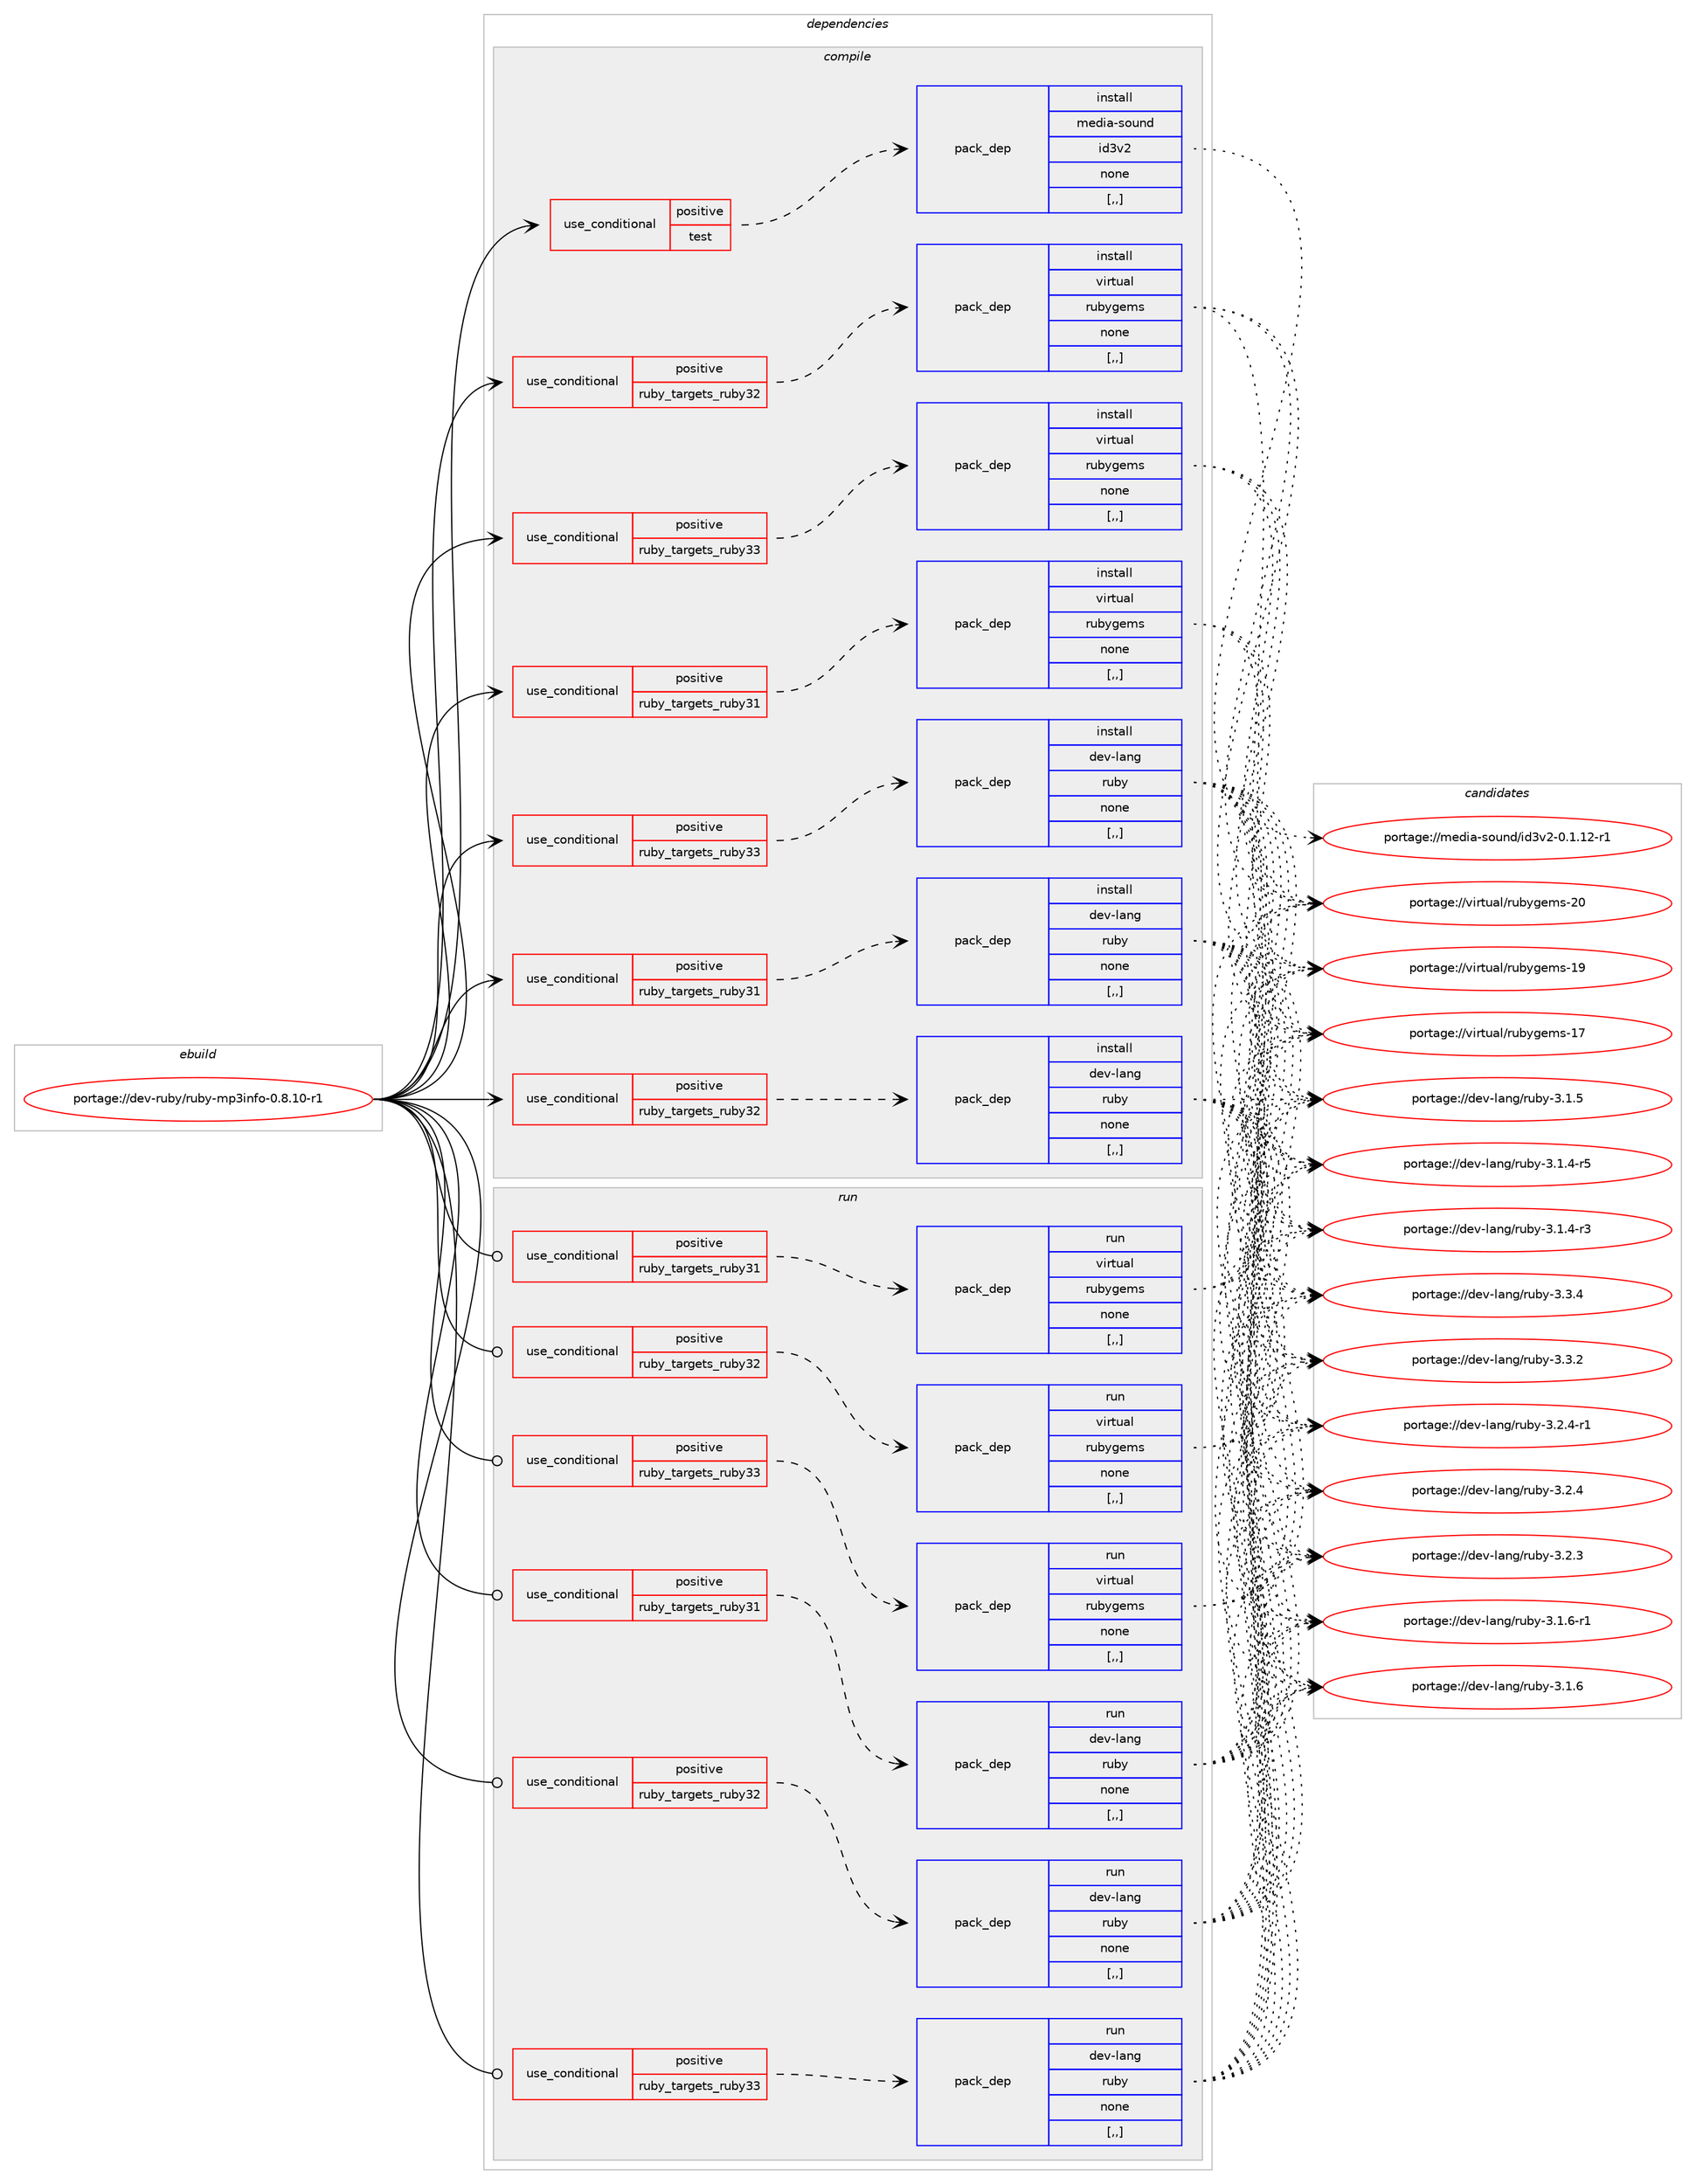 digraph prolog {

# *************
# Graph options
# *************

newrank=true;
concentrate=true;
compound=true;
graph [rankdir=LR,fontname=Helvetica,fontsize=10,ranksep=1.5];#, ranksep=2.5, nodesep=0.2];
edge  [arrowhead=vee];
node  [fontname=Helvetica,fontsize=10];

# **********
# The ebuild
# **********

subgraph cluster_leftcol {
color=gray;
label=<<i>ebuild</i>>;
id [label="portage://dev-ruby/ruby-mp3info-0.8.10-r1", color=red, width=4, href="../dev-ruby/ruby-mp3info-0.8.10-r1.svg"];
}

# ****************
# The dependencies
# ****************

subgraph cluster_midcol {
color=gray;
label=<<i>dependencies</i>>;
subgraph cluster_compile {
fillcolor="#eeeeee";
style=filled;
label=<<i>compile</i>>;
subgraph cond55448 {
dependency200681 [label=<<TABLE BORDER="0" CELLBORDER="1" CELLSPACING="0" CELLPADDING="4"><TR><TD ROWSPAN="3" CELLPADDING="10">use_conditional</TD></TR><TR><TD>positive</TD></TR><TR><TD>ruby_targets_ruby31</TD></TR></TABLE>>, shape=none, color=red];
subgraph pack143832 {
dependency200682 [label=<<TABLE BORDER="0" CELLBORDER="1" CELLSPACING="0" CELLPADDING="4" WIDTH="220"><TR><TD ROWSPAN="6" CELLPADDING="30">pack_dep</TD></TR><TR><TD WIDTH="110">install</TD></TR><TR><TD>dev-lang</TD></TR><TR><TD>ruby</TD></TR><TR><TD>none</TD></TR><TR><TD>[,,]</TD></TR></TABLE>>, shape=none, color=blue];
}
dependency200681:e -> dependency200682:w [weight=20,style="dashed",arrowhead="vee"];
}
id:e -> dependency200681:w [weight=20,style="solid",arrowhead="vee"];
subgraph cond55449 {
dependency200683 [label=<<TABLE BORDER="0" CELLBORDER="1" CELLSPACING="0" CELLPADDING="4"><TR><TD ROWSPAN="3" CELLPADDING="10">use_conditional</TD></TR><TR><TD>positive</TD></TR><TR><TD>ruby_targets_ruby31</TD></TR></TABLE>>, shape=none, color=red];
subgraph pack143833 {
dependency200684 [label=<<TABLE BORDER="0" CELLBORDER="1" CELLSPACING="0" CELLPADDING="4" WIDTH="220"><TR><TD ROWSPAN="6" CELLPADDING="30">pack_dep</TD></TR><TR><TD WIDTH="110">install</TD></TR><TR><TD>virtual</TD></TR><TR><TD>rubygems</TD></TR><TR><TD>none</TD></TR><TR><TD>[,,]</TD></TR></TABLE>>, shape=none, color=blue];
}
dependency200683:e -> dependency200684:w [weight=20,style="dashed",arrowhead="vee"];
}
id:e -> dependency200683:w [weight=20,style="solid",arrowhead="vee"];
subgraph cond55450 {
dependency200685 [label=<<TABLE BORDER="0" CELLBORDER="1" CELLSPACING="0" CELLPADDING="4"><TR><TD ROWSPAN="3" CELLPADDING="10">use_conditional</TD></TR><TR><TD>positive</TD></TR><TR><TD>ruby_targets_ruby32</TD></TR></TABLE>>, shape=none, color=red];
subgraph pack143834 {
dependency200686 [label=<<TABLE BORDER="0" CELLBORDER="1" CELLSPACING="0" CELLPADDING="4" WIDTH="220"><TR><TD ROWSPAN="6" CELLPADDING="30">pack_dep</TD></TR><TR><TD WIDTH="110">install</TD></TR><TR><TD>dev-lang</TD></TR><TR><TD>ruby</TD></TR><TR><TD>none</TD></TR><TR><TD>[,,]</TD></TR></TABLE>>, shape=none, color=blue];
}
dependency200685:e -> dependency200686:w [weight=20,style="dashed",arrowhead="vee"];
}
id:e -> dependency200685:w [weight=20,style="solid",arrowhead="vee"];
subgraph cond55451 {
dependency200687 [label=<<TABLE BORDER="0" CELLBORDER="1" CELLSPACING="0" CELLPADDING="4"><TR><TD ROWSPAN="3" CELLPADDING="10">use_conditional</TD></TR><TR><TD>positive</TD></TR><TR><TD>ruby_targets_ruby32</TD></TR></TABLE>>, shape=none, color=red];
subgraph pack143835 {
dependency200688 [label=<<TABLE BORDER="0" CELLBORDER="1" CELLSPACING="0" CELLPADDING="4" WIDTH="220"><TR><TD ROWSPAN="6" CELLPADDING="30">pack_dep</TD></TR><TR><TD WIDTH="110">install</TD></TR><TR><TD>virtual</TD></TR><TR><TD>rubygems</TD></TR><TR><TD>none</TD></TR><TR><TD>[,,]</TD></TR></TABLE>>, shape=none, color=blue];
}
dependency200687:e -> dependency200688:w [weight=20,style="dashed",arrowhead="vee"];
}
id:e -> dependency200687:w [weight=20,style="solid",arrowhead="vee"];
subgraph cond55452 {
dependency200689 [label=<<TABLE BORDER="0" CELLBORDER="1" CELLSPACING="0" CELLPADDING="4"><TR><TD ROWSPAN="3" CELLPADDING="10">use_conditional</TD></TR><TR><TD>positive</TD></TR><TR><TD>ruby_targets_ruby33</TD></TR></TABLE>>, shape=none, color=red];
subgraph pack143836 {
dependency200690 [label=<<TABLE BORDER="0" CELLBORDER="1" CELLSPACING="0" CELLPADDING="4" WIDTH="220"><TR><TD ROWSPAN="6" CELLPADDING="30">pack_dep</TD></TR><TR><TD WIDTH="110">install</TD></TR><TR><TD>dev-lang</TD></TR><TR><TD>ruby</TD></TR><TR><TD>none</TD></TR><TR><TD>[,,]</TD></TR></TABLE>>, shape=none, color=blue];
}
dependency200689:e -> dependency200690:w [weight=20,style="dashed",arrowhead="vee"];
}
id:e -> dependency200689:w [weight=20,style="solid",arrowhead="vee"];
subgraph cond55453 {
dependency200691 [label=<<TABLE BORDER="0" CELLBORDER="1" CELLSPACING="0" CELLPADDING="4"><TR><TD ROWSPAN="3" CELLPADDING="10">use_conditional</TD></TR><TR><TD>positive</TD></TR><TR><TD>ruby_targets_ruby33</TD></TR></TABLE>>, shape=none, color=red];
subgraph pack143837 {
dependency200692 [label=<<TABLE BORDER="0" CELLBORDER="1" CELLSPACING="0" CELLPADDING="4" WIDTH="220"><TR><TD ROWSPAN="6" CELLPADDING="30">pack_dep</TD></TR><TR><TD WIDTH="110">install</TD></TR><TR><TD>virtual</TD></TR><TR><TD>rubygems</TD></TR><TR><TD>none</TD></TR><TR><TD>[,,]</TD></TR></TABLE>>, shape=none, color=blue];
}
dependency200691:e -> dependency200692:w [weight=20,style="dashed",arrowhead="vee"];
}
id:e -> dependency200691:w [weight=20,style="solid",arrowhead="vee"];
subgraph cond55454 {
dependency200693 [label=<<TABLE BORDER="0" CELLBORDER="1" CELLSPACING="0" CELLPADDING="4"><TR><TD ROWSPAN="3" CELLPADDING="10">use_conditional</TD></TR><TR><TD>positive</TD></TR><TR><TD>test</TD></TR></TABLE>>, shape=none, color=red];
subgraph pack143838 {
dependency200694 [label=<<TABLE BORDER="0" CELLBORDER="1" CELLSPACING="0" CELLPADDING="4" WIDTH="220"><TR><TD ROWSPAN="6" CELLPADDING="30">pack_dep</TD></TR><TR><TD WIDTH="110">install</TD></TR><TR><TD>media-sound</TD></TR><TR><TD>id3v2</TD></TR><TR><TD>none</TD></TR><TR><TD>[,,]</TD></TR></TABLE>>, shape=none, color=blue];
}
dependency200693:e -> dependency200694:w [weight=20,style="dashed",arrowhead="vee"];
}
id:e -> dependency200693:w [weight=20,style="solid",arrowhead="vee"];
}
subgraph cluster_compileandrun {
fillcolor="#eeeeee";
style=filled;
label=<<i>compile and run</i>>;
}
subgraph cluster_run {
fillcolor="#eeeeee";
style=filled;
label=<<i>run</i>>;
subgraph cond55455 {
dependency200695 [label=<<TABLE BORDER="0" CELLBORDER="1" CELLSPACING="0" CELLPADDING="4"><TR><TD ROWSPAN="3" CELLPADDING="10">use_conditional</TD></TR><TR><TD>positive</TD></TR><TR><TD>ruby_targets_ruby31</TD></TR></TABLE>>, shape=none, color=red];
subgraph pack143839 {
dependency200696 [label=<<TABLE BORDER="0" CELLBORDER="1" CELLSPACING="0" CELLPADDING="4" WIDTH="220"><TR><TD ROWSPAN="6" CELLPADDING="30">pack_dep</TD></TR><TR><TD WIDTH="110">run</TD></TR><TR><TD>dev-lang</TD></TR><TR><TD>ruby</TD></TR><TR><TD>none</TD></TR><TR><TD>[,,]</TD></TR></TABLE>>, shape=none, color=blue];
}
dependency200695:e -> dependency200696:w [weight=20,style="dashed",arrowhead="vee"];
}
id:e -> dependency200695:w [weight=20,style="solid",arrowhead="odot"];
subgraph cond55456 {
dependency200697 [label=<<TABLE BORDER="0" CELLBORDER="1" CELLSPACING="0" CELLPADDING="4"><TR><TD ROWSPAN="3" CELLPADDING="10">use_conditional</TD></TR><TR><TD>positive</TD></TR><TR><TD>ruby_targets_ruby31</TD></TR></TABLE>>, shape=none, color=red];
subgraph pack143840 {
dependency200698 [label=<<TABLE BORDER="0" CELLBORDER="1" CELLSPACING="0" CELLPADDING="4" WIDTH="220"><TR><TD ROWSPAN="6" CELLPADDING="30">pack_dep</TD></TR><TR><TD WIDTH="110">run</TD></TR><TR><TD>virtual</TD></TR><TR><TD>rubygems</TD></TR><TR><TD>none</TD></TR><TR><TD>[,,]</TD></TR></TABLE>>, shape=none, color=blue];
}
dependency200697:e -> dependency200698:w [weight=20,style="dashed",arrowhead="vee"];
}
id:e -> dependency200697:w [weight=20,style="solid",arrowhead="odot"];
subgraph cond55457 {
dependency200699 [label=<<TABLE BORDER="0" CELLBORDER="1" CELLSPACING="0" CELLPADDING="4"><TR><TD ROWSPAN="3" CELLPADDING="10">use_conditional</TD></TR><TR><TD>positive</TD></TR><TR><TD>ruby_targets_ruby32</TD></TR></TABLE>>, shape=none, color=red];
subgraph pack143841 {
dependency200700 [label=<<TABLE BORDER="0" CELLBORDER="1" CELLSPACING="0" CELLPADDING="4" WIDTH="220"><TR><TD ROWSPAN="6" CELLPADDING="30">pack_dep</TD></TR><TR><TD WIDTH="110">run</TD></TR><TR><TD>dev-lang</TD></TR><TR><TD>ruby</TD></TR><TR><TD>none</TD></TR><TR><TD>[,,]</TD></TR></TABLE>>, shape=none, color=blue];
}
dependency200699:e -> dependency200700:w [weight=20,style="dashed",arrowhead="vee"];
}
id:e -> dependency200699:w [weight=20,style="solid",arrowhead="odot"];
subgraph cond55458 {
dependency200701 [label=<<TABLE BORDER="0" CELLBORDER="1" CELLSPACING="0" CELLPADDING="4"><TR><TD ROWSPAN="3" CELLPADDING="10">use_conditional</TD></TR><TR><TD>positive</TD></TR><TR><TD>ruby_targets_ruby32</TD></TR></TABLE>>, shape=none, color=red];
subgraph pack143842 {
dependency200702 [label=<<TABLE BORDER="0" CELLBORDER="1" CELLSPACING="0" CELLPADDING="4" WIDTH="220"><TR><TD ROWSPAN="6" CELLPADDING="30">pack_dep</TD></TR><TR><TD WIDTH="110">run</TD></TR><TR><TD>virtual</TD></TR><TR><TD>rubygems</TD></TR><TR><TD>none</TD></TR><TR><TD>[,,]</TD></TR></TABLE>>, shape=none, color=blue];
}
dependency200701:e -> dependency200702:w [weight=20,style="dashed",arrowhead="vee"];
}
id:e -> dependency200701:w [weight=20,style="solid",arrowhead="odot"];
subgraph cond55459 {
dependency200703 [label=<<TABLE BORDER="0" CELLBORDER="1" CELLSPACING="0" CELLPADDING="4"><TR><TD ROWSPAN="3" CELLPADDING="10">use_conditional</TD></TR><TR><TD>positive</TD></TR><TR><TD>ruby_targets_ruby33</TD></TR></TABLE>>, shape=none, color=red];
subgraph pack143843 {
dependency200704 [label=<<TABLE BORDER="0" CELLBORDER="1" CELLSPACING="0" CELLPADDING="4" WIDTH="220"><TR><TD ROWSPAN="6" CELLPADDING="30">pack_dep</TD></TR><TR><TD WIDTH="110">run</TD></TR><TR><TD>dev-lang</TD></TR><TR><TD>ruby</TD></TR><TR><TD>none</TD></TR><TR><TD>[,,]</TD></TR></TABLE>>, shape=none, color=blue];
}
dependency200703:e -> dependency200704:w [weight=20,style="dashed",arrowhead="vee"];
}
id:e -> dependency200703:w [weight=20,style="solid",arrowhead="odot"];
subgraph cond55460 {
dependency200705 [label=<<TABLE BORDER="0" CELLBORDER="1" CELLSPACING="0" CELLPADDING="4"><TR><TD ROWSPAN="3" CELLPADDING="10">use_conditional</TD></TR><TR><TD>positive</TD></TR><TR><TD>ruby_targets_ruby33</TD></TR></TABLE>>, shape=none, color=red];
subgraph pack143844 {
dependency200706 [label=<<TABLE BORDER="0" CELLBORDER="1" CELLSPACING="0" CELLPADDING="4" WIDTH="220"><TR><TD ROWSPAN="6" CELLPADDING="30">pack_dep</TD></TR><TR><TD WIDTH="110">run</TD></TR><TR><TD>virtual</TD></TR><TR><TD>rubygems</TD></TR><TR><TD>none</TD></TR><TR><TD>[,,]</TD></TR></TABLE>>, shape=none, color=blue];
}
dependency200705:e -> dependency200706:w [weight=20,style="dashed",arrowhead="vee"];
}
id:e -> dependency200705:w [weight=20,style="solid",arrowhead="odot"];
}
}

# **************
# The candidates
# **************

subgraph cluster_choices {
rank=same;
color=gray;
label=<<i>candidates</i>>;

subgraph choice143832 {
color=black;
nodesep=1;
choice10010111845108971101034711411798121455146514652 [label="portage://dev-lang/ruby-3.3.4", color=red, width=4,href="../dev-lang/ruby-3.3.4.svg"];
choice10010111845108971101034711411798121455146514650 [label="portage://dev-lang/ruby-3.3.2", color=red, width=4,href="../dev-lang/ruby-3.3.2.svg"];
choice100101118451089711010347114117981214551465046524511449 [label="portage://dev-lang/ruby-3.2.4-r1", color=red, width=4,href="../dev-lang/ruby-3.2.4-r1.svg"];
choice10010111845108971101034711411798121455146504652 [label="portage://dev-lang/ruby-3.2.4", color=red, width=4,href="../dev-lang/ruby-3.2.4.svg"];
choice10010111845108971101034711411798121455146504651 [label="portage://dev-lang/ruby-3.2.3", color=red, width=4,href="../dev-lang/ruby-3.2.3.svg"];
choice100101118451089711010347114117981214551464946544511449 [label="portage://dev-lang/ruby-3.1.6-r1", color=red, width=4,href="../dev-lang/ruby-3.1.6-r1.svg"];
choice10010111845108971101034711411798121455146494654 [label="portage://dev-lang/ruby-3.1.6", color=red, width=4,href="../dev-lang/ruby-3.1.6.svg"];
choice10010111845108971101034711411798121455146494653 [label="portage://dev-lang/ruby-3.1.5", color=red, width=4,href="../dev-lang/ruby-3.1.5.svg"];
choice100101118451089711010347114117981214551464946524511453 [label="portage://dev-lang/ruby-3.1.4-r5", color=red, width=4,href="../dev-lang/ruby-3.1.4-r5.svg"];
choice100101118451089711010347114117981214551464946524511451 [label="portage://dev-lang/ruby-3.1.4-r3", color=red, width=4,href="../dev-lang/ruby-3.1.4-r3.svg"];
dependency200682:e -> choice10010111845108971101034711411798121455146514652:w [style=dotted,weight="100"];
dependency200682:e -> choice10010111845108971101034711411798121455146514650:w [style=dotted,weight="100"];
dependency200682:e -> choice100101118451089711010347114117981214551465046524511449:w [style=dotted,weight="100"];
dependency200682:e -> choice10010111845108971101034711411798121455146504652:w [style=dotted,weight="100"];
dependency200682:e -> choice10010111845108971101034711411798121455146504651:w [style=dotted,weight="100"];
dependency200682:e -> choice100101118451089711010347114117981214551464946544511449:w [style=dotted,weight="100"];
dependency200682:e -> choice10010111845108971101034711411798121455146494654:w [style=dotted,weight="100"];
dependency200682:e -> choice10010111845108971101034711411798121455146494653:w [style=dotted,weight="100"];
dependency200682:e -> choice100101118451089711010347114117981214551464946524511453:w [style=dotted,weight="100"];
dependency200682:e -> choice100101118451089711010347114117981214551464946524511451:w [style=dotted,weight="100"];
}
subgraph choice143833 {
color=black;
nodesep=1;
choice118105114116117971084711411798121103101109115455048 [label="portage://virtual/rubygems-20", color=red, width=4,href="../virtual/rubygems-20.svg"];
choice118105114116117971084711411798121103101109115454957 [label="portage://virtual/rubygems-19", color=red, width=4,href="../virtual/rubygems-19.svg"];
choice118105114116117971084711411798121103101109115454955 [label="portage://virtual/rubygems-17", color=red, width=4,href="../virtual/rubygems-17.svg"];
dependency200684:e -> choice118105114116117971084711411798121103101109115455048:w [style=dotted,weight="100"];
dependency200684:e -> choice118105114116117971084711411798121103101109115454957:w [style=dotted,weight="100"];
dependency200684:e -> choice118105114116117971084711411798121103101109115454955:w [style=dotted,weight="100"];
}
subgraph choice143834 {
color=black;
nodesep=1;
choice10010111845108971101034711411798121455146514652 [label="portage://dev-lang/ruby-3.3.4", color=red, width=4,href="../dev-lang/ruby-3.3.4.svg"];
choice10010111845108971101034711411798121455146514650 [label="portage://dev-lang/ruby-3.3.2", color=red, width=4,href="../dev-lang/ruby-3.3.2.svg"];
choice100101118451089711010347114117981214551465046524511449 [label="portage://dev-lang/ruby-3.2.4-r1", color=red, width=4,href="../dev-lang/ruby-3.2.4-r1.svg"];
choice10010111845108971101034711411798121455146504652 [label="portage://dev-lang/ruby-3.2.4", color=red, width=4,href="../dev-lang/ruby-3.2.4.svg"];
choice10010111845108971101034711411798121455146504651 [label="portage://dev-lang/ruby-3.2.3", color=red, width=4,href="../dev-lang/ruby-3.2.3.svg"];
choice100101118451089711010347114117981214551464946544511449 [label="portage://dev-lang/ruby-3.1.6-r1", color=red, width=4,href="../dev-lang/ruby-3.1.6-r1.svg"];
choice10010111845108971101034711411798121455146494654 [label="portage://dev-lang/ruby-3.1.6", color=red, width=4,href="../dev-lang/ruby-3.1.6.svg"];
choice10010111845108971101034711411798121455146494653 [label="portage://dev-lang/ruby-3.1.5", color=red, width=4,href="../dev-lang/ruby-3.1.5.svg"];
choice100101118451089711010347114117981214551464946524511453 [label="portage://dev-lang/ruby-3.1.4-r5", color=red, width=4,href="../dev-lang/ruby-3.1.4-r5.svg"];
choice100101118451089711010347114117981214551464946524511451 [label="portage://dev-lang/ruby-3.1.4-r3", color=red, width=4,href="../dev-lang/ruby-3.1.4-r3.svg"];
dependency200686:e -> choice10010111845108971101034711411798121455146514652:w [style=dotted,weight="100"];
dependency200686:e -> choice10010111845108971101034711411798121455146514650:w [style=dotted,weight="100"];
dependency200686:e -> choice100101118451089711010347114117981214551465046524511449:w [style=dotted,weight="100"];
dependency200686:e -> choice10010111845108971101034711411798121455146504652:w [style=dotted,weight="100"];
dependency200686:e -> choice10010111845108971101034711411798121455146504651:w [style=dotted,weight="100"];
dependency200686:e -> choice100101118451089711010347114117981214551464946544511449:w [style=dotted,weight="100"];
dependency200686:e -> choice10010111845108971101034711411798121455146494654:w [style=dotted,weight="100"];
dependency200686:e -> choice10010111845108971101034711411798121455146494653:w [style=dotted,weight="100"];
dependency200686:e -> choice100101118451089711010347114117981214551464946524511453:w [style=dotted,weight="100"];
dependency200686:e -> choice100101118451089711010347114117981214551464946524511451:w [style=dotted,weight="100"];
}
subgraph choice143835 {
color=black;
nodesep=1;
choice118105114116117971084711411798121103101109115455048 [label="portage://virtual/rubygems-20", color=red, width=4,href="../virtual/rubygems-20.svg"];
choice118105114116117971084711411798121103101109115454957 [label="portage://virtual/rubygems-19", color=red, width=4,href="../virtual/rubygems-19.svg"];
choice118105114116117971084711411798121103101109115454955 [label="portage://virtual/rubygems-17", color=red, width=4,href="../virtual/rubygems-17.svg"];
dependency200688:e -> choice118105114116117971084711411798121103101109115455048:w [style=dotted,weight="100"];
dependency200688:e -> choice118105114116117971084711411798121103101109115454957:w [style=dotted,weight="100"];
dependency200688:e -> choice118105114116117971084711411798121103101109115454955:w [style=dotted,weight="100"];
}
subgraph choice143836 {
color=black;
nodesep=1;
choice10010111845108971101034711411798121455146514652 [label="portage://dev-lang/ruby-3.3.4", color=red, width=4,href="../dev-lang/ruby-3.3.4.svg"];
choice10010111845108971101034711411798121455146514650 [label="portage://dev-lang/ruby-3.3.2", color=red, width=4,href="../dev-lang/ruby-3.3.2.svg"];
choice100101118451089711010347114117981214551465046524511449 [label="portage://dev-lang/ruby-3.2.4-r1", color=red, width=4,href="../dev-lang/ruby-3.2.4-r1.svg"];
choice10010111845108971101034711411798121455146504652 [label="portage://dev-lang/ruby-3.2.4", color=red, width=4,href="../dev-lang/ruby-3.2.4.svg"];
choice10010111845108971101034711411798121455146504651 [label="portage://dev-lang/ruby-3.2.3", color=red, width=4,href="../dev-lang/ruby-3.2.3.svg"];
choice100101118451089711010347114117981214551464946544511449 [label="portage://dev-lang/ruby-3.1.6-r1", color=red, width=4,href="../dev-lang/ruby-3.1.6-r1.svg"];
choice10010111845108971101034711411798121455146494654 [label="portage://dev-lang/ruby-3.1.6", color=red, width=4,href="../dev-lang/ruby-3.1.6.svg"];
choice10010111845108971101034711411798121455146494653 [label="portage://dev-lang/ruby-3.1.5", color=red, width=4,href="../dev-lang/ruby-3.1.5.svg"];
choice100101118451089711010347114117981214551464946524511453 [label="portage://dev-lang/ruby-3.1.4-r5", color=red, width=4,href="../dev-lang/ruby-3.1.4-r5.svg"];
choice100101118451089711010347114117981214551464946524511451 [label="portage://dev-lang/ruby-3.1.4-r3", color=red, width=4,href="../dev-lang/ruby-3.1.4-r3.svg"];
dependency200690:e -> choice10010111845108971101034711411798121455146514652:w [style=dotted,weight="100"];
dependency200690:e -> choice10010111845108971101034711411798121455146514650:w [style=dotted,weight="100"];
dependency200690:e -> choice100101118451089711010347114117981214551465046524511449:w [style=dotted,weight="100"];
dependency200690:e -> choice10010111845108971101034711411798121455146504652:w [style=dotted,weight="100"];
dependency200690:e -> choice10010111845108971101034711411798121455146504651:w [style=dotted,weight="100"];
dependency200690:e -> choice100101118451089711010347114117981214551464946544511449:w [style=dotted,weight="100"];
dependency200690:e -> choice10010111845108971101034711411798121455146494654:w [style=dotted,weight="100"];
dependency200690:e -> choice10010111845108971101034711411798121455146494653:w [style=dotted,weight="100"];
dependency200690:e -> choice100101118451089711010347114117981214551464946524511453:w [style=dotted,weight="100"];
dependency200690:e -> choice100101118451089711010347114117981214551464946524511451:w [style=dotted,weight="100"];
}
subgraph choice143837 {
color=black;
nodesep=1;
choice118105114116117971084711411798121103101109115455048 [label="portage://virtual/rubygems-20", color=red, width=4,href="../virtual/rubygems-20.svg"];
choice118105114116117971084711411798121103101109115454957 [label="portage://virtual/rubygems-19", color=red, width=4,href="../virtual/rubygems-19.svg"];
choice118105114116117971084711411798121103101109115454955 [label="portage://virtual/rubygems-17", color=red, width=4,href="../virtual/rubygems-17.svg"];
dependency200692:e -> choice118105114116117971084711411798121103101109115455048:w [style=dotted,weight="100"];
dependency200692:e -> choice118105114116117971084711411798121103101109115454957:w [style=dotted,weight="100"];
dependency200692:e -> choice118105114116117971084711411798121103101109115454955:w [style=dotted,weight="100"];
}
subgraph choice143838 {
color=black;
nodesep=1;
choice1091011001059745115111117110100471051005111850454846494649504511449 [label="portage://media-sound/id3v2-0.1.12-r1", color=red, width=4,href="../media-sound/id3v2-0.1.12-r1.svg"];
dependency200694:e -> choice1091011001059745115111117110100471051005111850454846494649504511449:w [style=dotted,weight="100"];
}
subgraph choice143839 {
color=black;
nodesep=1;
choice10010111845108971101034711411798121455146514652 [label="portage://dev-lang/ruby-3.3.4", color=red, width=4,href="../dev-lang/ruby-3.3.4.svg"];
choice10010111845108971101034711411798121455146514650 [label="portage://dev-lang/ruby-3.3.2", color=red, width=4,href="../dev-lang/ruby-3.3.2.svg"];
choice100101118451089711010347114117981214551465046524511449 [label="portage://dev-lang/ruby-3.2.4-r1", color=red, width=4,href="../dev-lang/ruby-3.2.4-r1.svg"];
choice10010111845108971101034711411798121455146504652 [label="portage://dev-lang/ruby-3.2.4", color=red, width=4,href="../dev-lang/ruby-3.2.4.svg"];
choice10010111845108971101034711411798121455146504651 [label="portage://dev-lang/ruby-3.2.3", color=red, width=4,href="../dev-lang/ruby-3.2.3.svg"];
choice100101118451089711010347114117981214551464946544511449 [label="portage://dev-lang/ruby-3.1.6-r1", color=red, width=4,href="../dev-lang/ruby-3.1.6-r1.svg"];
choice10010111845108971101034711411798121455146494654 [label="portage://dev-lang/ruby-3.1.6", color=red, width=4,href="../dev-lang/ruby-3.1.6.svg"];
choice10010111845108971101034711411798121455146494653 [label="portage://dev-lang/ruby-3.1.5", color=red, width=4,href="../dev-lang/ruby-3.1.5.svg"];
choice100101118451089711010347114117981214551464946524511453 [label="portage://dev-lang/ruby-3.1.4-r5", color=red, width=4,href="../dev-lang/ruby-3.1.4-r5.svg"];
choice100101118451089711010347114117981214551464946524511451 [label="portage://dev-lang/ruby-3.1.4-r3", color=red, width=4,href="../dev-lang/ruby-3.1.4-r3.svg"];
dependency200696:e -> choice10010111845108971101034711411798121455146514652:w [style=dotted,weight="100"];
dependency200696:e -> choice10010111845108971101034711411798121455146514650:w [style=dotted,weight="100"];
dependency200696:e -> choice100101118451089711010347114117981214551465046524511449:w [style=dotted,weight="100"];
dependency200696:e -> choice10010111845108971101034711411798121455146504652:w [style=dotted,weight="100"];
dependency200696:e -> choice10010111845108971101034711411798121455146504651:w [style=dotted,weight="100"];
dependency200696:e -> choice100101118451089711010347114117981214551464946544511449:w [style=dotted,weight="100"];
dependency200696:e -> choice10010111845108971101034711411798121455146494654:w [style=dotted,weight="100"];
dependency200696:e -> choice10010111845108971101034711411798121455146494653:w [style=dotted,weight="100"];
dependency200696:e -> choice100101118451089711010347114117981214551464946524511453:w [style=dotted,weight="100"];
dependency200696:e -> choice100101118451089711010347114117981214551464946524511451:w [style=dotted,weight="100"];
}
subgraph choice143840 {
color=black;
nodesep=1;
choice118105114116117971084711411798121103101109115455048 [label="portage://virtual/rubygems-20", color=red, width=4,href="../virtual/rubygems-20.svg"];
choice118105114116117971084711411798121103101109115454957 [label="portage://virtual/rubygems-19", color=red, width=4,href="../virtual/rubygems-19.svg"];
choice118105114116117971084711411798121103101109115454955 [label="portage://virtual/rubygems-17", color=red, width=4,href="../virtual/rubygems-17.svg"];
dependency200698:e -> choice118105114116117971084711411798121103101109115455048:w [style=dotted,weight="100"];
dependency200698:e -> choice118105114116117971084711411798121103101109115454957:w [style=dotted,weight="100"];
dependency200698:e -> choice118105114116117971084711411798121103101109115454955:w [style=dotted,weight="100"];
}
subgraph choice143841 {
color=black;
nodesep=1;
choice10010111845108971101034711411798121455146514652 [label="portage://dev-lang/ruby-3.3.4", color=red, width=4,href="../dev-lang/ruby-3.3.4.svg"];
choice10010111845108971101034711411798121455146514650 [label="portage://dev-lang/ruby-3.3.2", color=red, width=4,href="../dev-lang/ruby-3.3.2.svg"];
choice100101118451089711010347114117981214551465046524511449 [label="portage://dev-lang/ruby-3.2.4-r1", color=red, width=4,href="../dev-lang/ruby-3.2.4-r1.svg"];
choice10010111845108971101034711411798121455146504652 [label="portage://dev-lang/ruby-3.2.4", color=red, width=4,href="../dev-lang/ruby-3.2.4.svg"];
choice10010111845108971101034711411798121455146504651 [label="portage://dev-lang/ruby-3.2.3", color=red, width=4,href="../dev-lang/ruby-3.2.3.svg"];
choice100101118451089711010347114117981214551464946544511449 [label="portage://dev-lang/ruby-3.1.6-r1", color=red, width=4,href="../dev-lang/ruby-3.1.6-r1.svg"];
choice10010111845108971101034711411798121455146494654 [label="portage://dev-lang/ruby-3.1.6", color=red, width=4,href="../dev-lang/ruby-3.1.6.svg"];
choice10010111845108971101034711411798121455146494653 [label="portage://dev-lang/ruby-3.1.5", color=red, width=4,href="../dev-lang/ruby-3.1.5.svg"];
choice100101118451089711010347114117981214551464946524511453 [label="portage://dev-lang/ruby-3.1.4-r5", color=red, width=4,href="../dev-lang/ruby-3.1.4-r5.svg"];
choice100101118451089711010347114117981214551464946524511451 [label="portage://dev-lang/ruby-3.1.4-r3", color=red, width=4,href="../dev-lang/ruby-3.1.4-r3.svg"];
dependency200700:e -> choice10010111845108971101034711411798121455146514652:w [style=dotted,weight="100"];
dependency200700:e -> choice10010111845108971101034711411798121455146514650:w [style=dotted,weight="100"];
dependency200700:e -> choice100101118451089711010347114117981214551465046524511449:w [style=dotted,weight="100"];
dependency200700:e -> choice10010111845108971101034711411798121455146504652:w [style=dotted,weight="100"];
dependency200700:e -> choice10010111845108971101034711411798121455146504651:w [style=dotted,weight="100"];
dependency200700:e -> choice100101118451089711010347114117981214551464946544511449:w [style=dotted,weight="100"];
dependency200700:e -> choice10010111845108971101034711411798121455146494654:w [style=dotted,weight="100"];
dependency200700:e -> choice10010111845108971101034711411798121455146494653:w [style=dotted,weight="100"];
dependency200700:e -> choice100101118451089711010347114117981214551464946524511453:w [style=dotted,weight="100"];
dependency200700:e -> choice100101118451089711010347114117981214551464946524511451:w [style=dotted,weight="100"];
}
subgraph choice143842 {
color=black;
nodesep=1;
choice118105114116117971084711411798121103101109115455048 [label="portage://virtual/rubygems-20", color=red, width=4,href="../virtual/rubygems-20.svg"];
choice118105114116117971084711411798121103101109115454957 [label="portage://virtual/rubygems-19", color=red, width=4,href="../virtual/rubygems-19.svg"];
choice118105114116117971084711411798121103101109115454955 [label="portage://virtual/rubygems-17", color=red, width=4,href="../virtual/rubygems-17.svg"];
dependency200702:e -> choice118105114116117971084711411798121103101109115455048:w [style=dotted,weight="100"];
dependency200702:e -> choice118105114116117971084711411798121103101109115454957:w [style=dotted,weight="100"];
dependency200702:e -> choice118105114116117971084711411798121103101109115454955:w [style=dotted,weight="100"];
}
subgraph choice143843 {
color=black;
nodesep=1;
choice10010111845108971101034711411798121455146514652 [label="portage://dev-lang/ruby-3.3.4", color=red, width=4,href="../dev-lang/ruby-3.3.4.svg"];
choice10010111845108971101034711411798121455146514650 [label="portage://dev-lang/ruby-3.3.2", color=red, width=4,href="../dev-lang/ruby-3.3.2.svg"];
choice100101118451089711010347114117981214551465046524511449 [label="portage://dev-lang/ruby-3.2.4-r1", color=red, width=4,href="../dev-lang/ruby-3.2.4-r1.svg"];
choice10010111845108971101034711411798121455146504652 [label="portage://dev-lang/ruby-3.2.4", color=red, width=4,href="../dev-lang/ruby-3.2.4.svg"];
choice10010111845108971101034711411798121455146504651 [label="portage://dev-lang/ruby-3.2.3", color=red, width=4,href="../dev-lang/ruby-3.2.3.svg"];
choice100101118451089711010347114117981214551464946544511449 [label="portage://dev-lang/ruby-3.1.6-r1", color=red, width=4,href="../dev-lang/ruby-3.1.6-r1.svg"];
choice10010111845108971101034711411798121455146494654 [label="portage://dev-lang/ruby-3.1.6", color=red, width=4,href="../dev-lang/ruby-3.1.6.svg"];
choice10010111845108971101034711411798121455146494653 [label="portage://dev-lang/ruby-3.1.5", color=red, width=4,href="../dev-lang/ruby-3.1.5.svg"];
choice100101118451089711010347114117981214551464946524511453 [label="portage://dev-lang/ruby-3.1.4-r5", color=red, width=4,href="../dev-lang/ruby-3.1.4-r5.svg"];
choice100101118451089711010347114117981214551464946524511451 [label="portage://dev-lang/ruby-3.1.4-r3", color=red, width=4,href="../dev-lang/ruby-3.1.4-r3.svg"];
dependency200704:e -> choice10010111845108971101034711411798121455146514652:w [style=dotted,weight="100"];
dependency200704:e -> choice10010111845108971101034711411798121455146514650:w [style=dotted,weight="100"];
dependency200704:e -> choice100101118451089711010347114117981214551465046524511449:w [style=dotted,weight="100"];
dependency200704:e -> choice10010111845108971101034711411798121455146504652:w [style=dotted,weight="100"];
dependency200704:e -> choice10010111845108971101034711411798121455146504651:w [style=dotted,weight="100"];
dependency200704:e -> choice100101118451089711010347114117981214551464946544511449:w [style=dotted,weight="100"];
dependency200704:e -> choice10010111845108971101034711411798121455146494654:w [style=dotted,weight="100"];
dependency200704:e -> choice10010111845108971101034711411798121455146494653:w [style=dotted,weight="100"];
dependency200704:e -> choice100101118451089711010347114117981214551464946524511453:w [style=dotted,weight="100"];
dependency200704:e -> choice100101118451089711010347114117981214551464946524511451:w [style=dotted,weight="100"];
}
subgraph choice143844 {
color=black;
nodesep=1;
choice118105114116117971084711411798121103101109115455048 [label="portage://virtual/rubygems-20", color=red, width=4,href="../virtual/rubygems-20.svg"];
choice118105114116117971084711411798121103101109115454957 [label="portage://virtual/rubygems-19", color=red, width=4,href="../virtual/rubygems-19.svg"];
choice118105114116117971084711411798121103101109115454955 [label="portage://virtual/rubygems-17", color=red, width=4,href="../virtual/rubygems-17.svg"];
dependency200706:e -> choice118105114116117971084711411798121103101109115455048:w [style=dotted,weight="100"];
dependency200706:e -> choice118105114116117971084711411798121103101109115454957:w [style=dotted,weight="100"];
dependency200706:e -> choice118105114116117971084711411798121103101109115454955:w [style=dotted,weight="100"];
}
}

}
